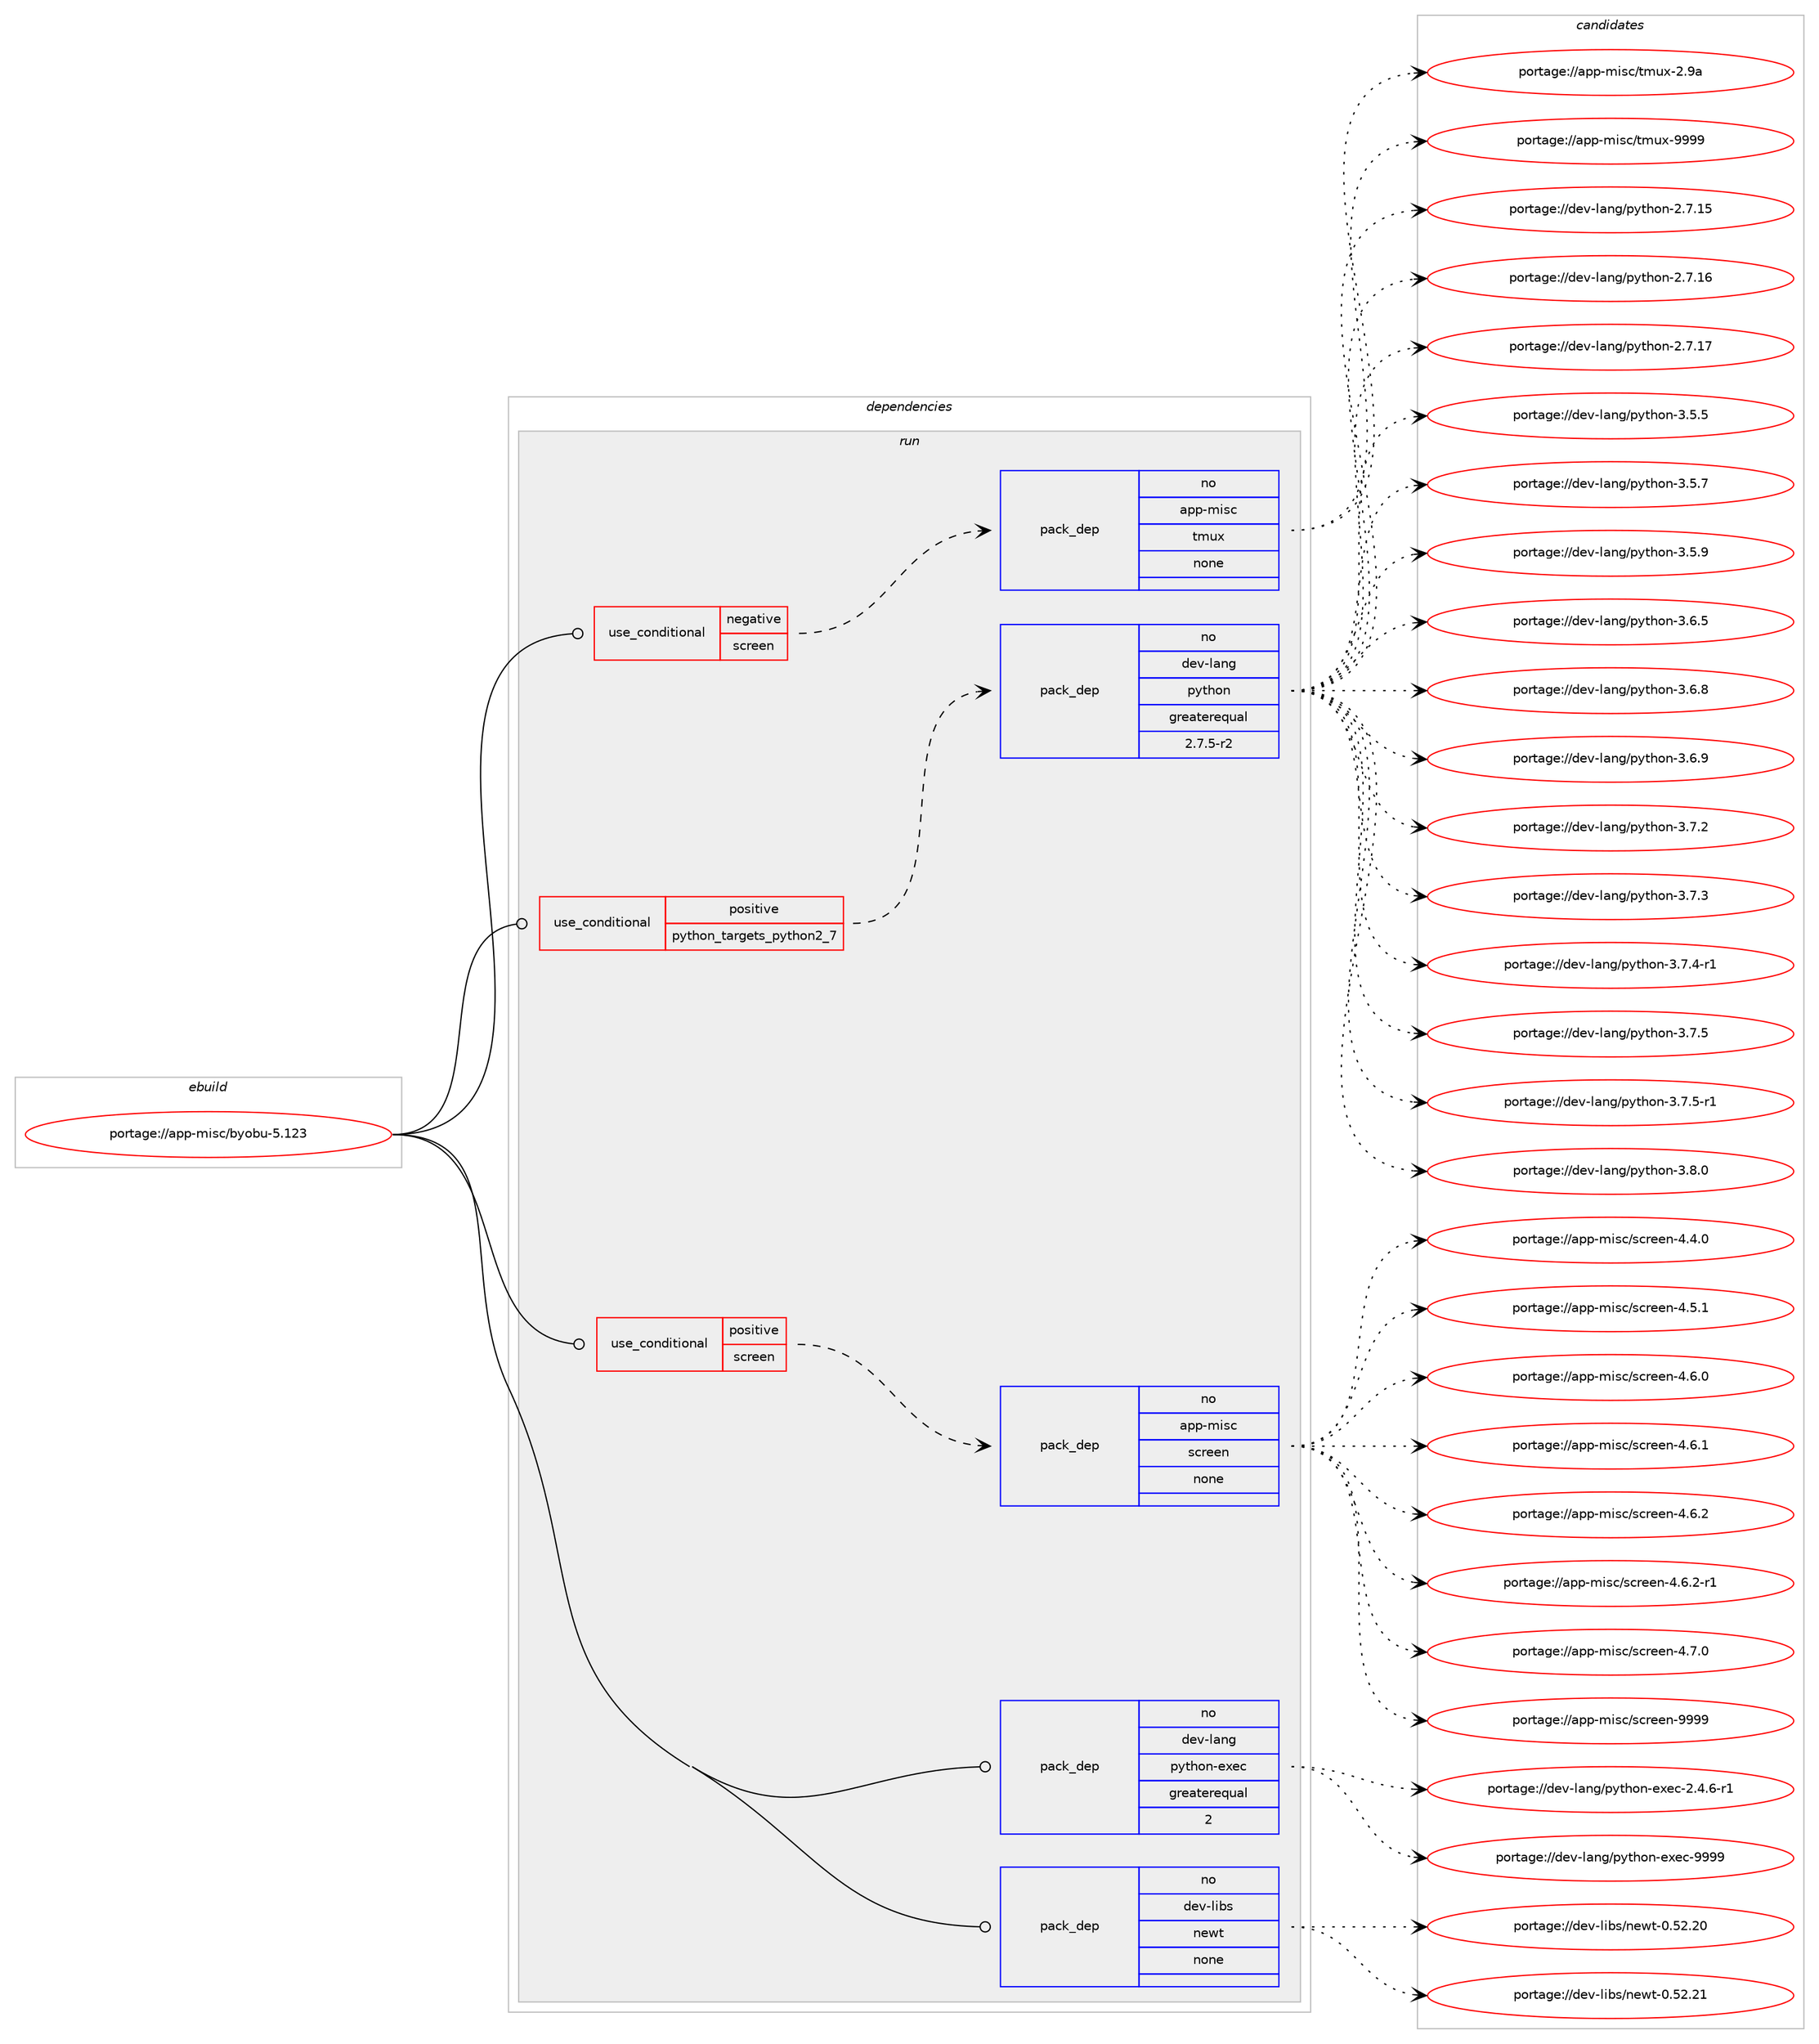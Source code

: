digraph prolog {

# *************
# Graph options
# *************

newrank=true;
concentrate=true;
compound=true;
graph [rankdir=LR,fontname=Helvetica,fontsize=10,ranksep=1.5];#, ranksep=2.5, nodesep=0.2];
edge  [arrowhead=vee];
node  [fontname=Helvetica,fontsize=10];

# **********
# The ebuild
# **********

subgraph cluster_leftcol {
color=gray;
rank=same;
label=<<i>ebuild</i>>;
id [label="portage://app-misc/byobu-5.123", color=red, width=4, href="../app-misc/byobu-5.123.svg"];
}

# ****************
# The dependencies
# ****************

subgraph cluster_midcol {
color=gray;
label=<<i>dependencies</i>>;
subgraph cluster_compile {
fillcolor="#eeeeee";
style=filled;
label=<<i>compile</i>>;
}
subgraph cluster_compileandrun {
fillcolor="#eeeeee";
style=filled;
label=<<i>compile and run</i>>;
}
subgraph cluster_run {
fillcolor="#eeeeee";
style=filled;
label=<<i>run</i>>;
subgraph cond8403 {
dependency33437 [label=<<TABLE BORDER="0" CELLBORDER="1" CELLSPACING="0" CELLPADDING="4"><TR><TD ROWSPAN="3" CELLPADDING="10">use_conditional</TD></TR><TR><TD>negative</TD></TR><TR><TD>screen</TD></TR></TABLE>>, shape=none, color=red];
subgraph pack24500 {
dependency33438 [label=<<TABLE BORDER="0" CELLBORDER="1" CELLSPACING="0" CELLPADDING="4" WIDTH="220"><TR><TD ROWSPAN="6" CELLPADDING="30">pack_dep</TD></TR><TR><TD WIDTH="110">no</TD></TR><TR><TD>app-misc</TD></TR><TR><TD>tmux</TD></TR><TR><TD>none</TD></TR><TR><TD></TD></TR></TABLE>>, shape=none, color=blue];
}
dependency33437:e -> dependency33438:w [weight=20,style="dashed",arrowhead="vee"];
}
id:e -> dependency33437:w [weight=20,style="solid",arrowhead="odot"];
subgraph cond8404 {
dependency33439 [label=<<TABLE BORDER="0" CELLBORDER="1" CELLSPACING="0" CELLPADDING="4"><TR><TD ROWSPAN="3" CELLPADDING="10">use_conditional</TD></TR><TR><TD>positive</TD></TR><TR><TD>python_targets_python2_7</TD></TR></TABLE>>, shape=none, color=red];
subgraph pack24501 {
dependency33440 [label=<<TABLE BORDER="0" CELLBORDER="1" CELLSPACING="0" CELLPADDING="4" WIDTH="220"><TR><TD ROWSPAN="6" CELLPADDING="30">pack_dep</TD></TR><TR><TD WIDTH="110">no</TD></TR><TR><TD>dev-lang</TD></TR><TR><TD>python</TD></TR><TR><TD>greaterequal</TD></TR><TR><TD>2.7.5-r2</TD></TR></TABLE>>, shape=none, color=blue];
}
dependency33439:e -> dependency33440:w [weight=20,style="dashed",arrowhead="vee"];
}
id:e -> dependency33439:w [weight=20,style="solid",arrowhead="odot"];
subgraph cond8405 {
dependency33441 [label=<<TABLE BORDER="0" CELLBORDER="1" CELLSPACING="0" CELLPADDING="4"><TR><TD ROWSPAN="3" CELLPADDING="10">use_conditional</TD></TR><TR><TD>positive</TD></TR><TR><TD>screen</TD></TR></TABLE>>, shape=none, color=red];
subgraph pack24502 {
dependency33442 [label=<<TABLE BORDER="0" CELLBORDER="1" CELLSPACING="0" CELLPADDING="4" WIDTH="220"><TR><TD ROWSPAN="6" CELLPADDING="30">pack_dep</TD></TR><TR><TD WIDTH="110">no</TD></TR><TR><TD>app-misc</TD></TR><TR><TD>screen</TD></TR><TR><TD>none</TD></TR><TR><TD></TD></TR></TABLE>>, shape=none, color=blue];
}
dependency33441:e -> dependency33442:w [weight=20,style="dashed",arrowhead="vee"];
}
id:e -> dependency33441:w [weight=20,style="solid",arrowhead="odot"];
subgraph pack24503 {
dependency33443 [label=<<TABLE BORDER="0" CELLBORDER="1" CELLSPACING="0" CELLPADDING="4" WIDTH="220"><TR><TD ROWSPAN="6" CELLPADDING="30">pack_dep</TD></TR><TR><TD WIDTH="110">no</TD></TR><TR><TD>dev-lang</TD></TR><TR><TD>python-exec</TD></TR><TR><TD>greaterequal</TD></TR><TR><TD>2</TD></TR></TABLE>>, shape=none, color=blue];
}
id:e -> dependency33443:w [weight=20,style="solid",arrowhead="odot"];
subgraph pack24504 {
dependency33444 [label=<<TABLE BORDER="0" CELLBORDER="1" CELLSPACING="0" CELLPADDING="4" WIDTH="220"><TR><TD ROWSPAN="6" CELLPADDING="30">pack_dep</TD></TR><TR><TD WIDTH="110">no</TD></TR><TR><TD>dev-libs</TD></TR><TR><TD>newt</TD></TR><TR><TD>none</TD></TR><TR><TD></TD></TR></TABLE>>, shape=none, color=blue];
}
id:e -> dependency33444:w [weight=20,style="solid",arrowhead="odot"];
}
}

# **************
# The candidates
# **************

subgraph cluster_choices {
rank=same;
color=gray;
label=<<i>candidates</i>>;

subgraph choice24500 {
color=black;
nodesep=1;
choiceportage971121124510910511599471161091171204550465797 [label="portage://app-misc/tmux-2.9a", color=red, width=4,href="../app-misc/tmux-2.9a.svg"];
choiceportage971121124510910511599471161091171204557575757 [label="portage://app-misc/tmux-9999", color=red, width=4,href="../app-misc/tmux-9999.svg"];
dependency33438:e -> choiceportage971121124510910511599471161091171204550465797:w [style=dotted,weight="100"];
dependency33438:e -> choiceportage971121124510910511599471161091171204557575757:w [style=dotted,weight="100"];
}
subgraph choice24501 {
color=black;
nodesep=1;
choiceportage10010111845108971101034711212111610411111045504655464953 [label="portage://dev-lang/python-2.7.15", color=red, width=4,href="../dev-lang/python-2.7.15.svg"];
choiceportage10010111845108971101034711212111610411111045504655464954 [label="portage://dev-lang/python-2.7.16", color=red, width=4,href="../dev-lang/python-2.7.16.svg"];
choiceportage10010111845108971101034711212111610411111045504655464955 [label="portage://dev-lang/python-2.7.17", color=red, width=4,href="../dev-lang/python-2.7.17.svg"];
choiceportage100101118451089711010347112121116104111110455146534653 [label="portage://dev-lang/python-3.5.5", color=red, width=4,href="../dev-lang/python-3.5.5.svg"];
choiceportage100101118451089711010347112121116104111110455146534655 [label="portage://dev-lang/python-3.5.7", color=red, width=4,href="../dev-lang/python-3.5.7.svg"];
choiceportage100101118451089711010347112121116104111110455146534657 [label="portage://dev-lang/python-3.5.9", color=red, width=4,href="../dev-lang/python-3.5.9.svg"];
choiceportage100101118451089711010347112121116104111110455146544653 [label="portage://dev-lang/python-3.6.5", color=red, width=4,href="../dev-lang/python-3.6.5.svg"];
choiceportage100101118451089711010347112121116104111110455146544656 [label="portage://dev-lang/python-3.6.8", color=red, width=4,href="../dev-lang/python-3.6.8.svg"];
choiceportage100101118451089711010347112121116104111110455146544657 [label="portage://dev-lang/python-3.6.9", color=red, width=4,href="../dev-lang/python-3.6.9.svg"];
choiceportage100101118451089711010347112121116104111110455146554650 [label="portage://dev-lang/python-3.7.2", color=red, width=4,href="../dev-lang/python-3.7.2.svg"];
choiceportage100101118451089711010347112121116104111110455146554651 [label="portage://dev-lang/python-3.7.3", color=red, width=4,href="../dev-lang/python-3.7.3.svg"];
choiceportage1001011184510897110103471121211161041111104551465546524511449 [label="portage://dev-lang/python-3.7.4-r1", color=red, width=4,href="../dev-lang/python-3.7.4-r1.svg"];
choiceportage100101118451089711010347112121116104111110455146554653 [label="portage://dev-lang/python-3.7.5", color=red, width=4,href="../dev-lang/python-3.7.5.svg"];
choiceportage1001011184510897110103471121211161041111104551465546534511449 [label="portage://dev-lang/python-3.7.5-r1", color=red, width=4,href="../dev-lang/python-3.7.5-r1.svg"];
choiceportage100101118451089711010347112121116104111110455146564648 [label="portage://dev-lang/python-3.8.0", color=red, width=4,href="../dev-lang/python-3.8.0.svg"];
dependency33440:e -> choiceportage10010111845108971101034711212111610411111045504655464953:w [style=dotted,weight="100"];
dependency33440:e -> choiceportage10010111845108971101034711212111610411111045504655464954:w [style=dotted,weight="100"];
dependency33440:e -> choiceportage10010111845108971101034711212111610411111045504655464955:w [style=dotted,weight="100"];
dependency33440:e -> choiceportage100101118451089711010347112121116104111110455146534653:w [style=dotted,weight="100"];
dependency33440:e -> choiceportage100101118451089711010347112121116104111110455146534655:w [style=dotted,weight="100"];
dependency33440:e -> choiceportage100101118451089711010347112121116104111110455146534657:w [style=dotted,weight="100"];
dependency33440:e -> choiceportage100101118451089711010347112121116104111110455146544653:w [style=dotted,weight="100"];
dependency33440:e -> choiceportage100101118451089711010347112121116104111110455146544656:w [style=dotted,weight="100"];
dependency33440:e -> choiceportage100101118451089711010347112121116104111110455146544657:w [style=dotted,weight="100"];
dependency33440:e -> choiceportage100101118451089711010347112121116104111110455146554650:w [style=dotted,weight="100"];
dependency33440:e -> choiceportage100101118451089711010347112121116104111110455146554651:w [style=dotted,weight="100"];
dependency33440:e -> choiceportage1001011184510897110103471121211161041111104551465546524511449:w [style=dotted,weight="100"];
dependency33440:e -> choiceportage100101118451089711010347112121116104111110455146554653:w [style=dotted,weight="100"];
dependency33440:e -> choiceportage1001011184510897110103471121211161041111104551465546534511449:w [style=dotted,weight="100"];
dependency33440:e -> choiceportage100101118451089711010347112121116104111110455146564648:w [style=dotted,weight="100"];
}
subgraph choice24502 {
color=black;
nodesep=1;
choiceportage9711211245109105115994711599114101101110455246524648 [label="portage://app-misc/screen-4.4.0", color=red, width=4,href="../app-misc/screen-4.4.0.svg"];
choiceportage9711211245109105115994711599114101101110455246534649 [label="portage://app-misc/screen-4.5.1", color=red, width=4,href="../app-misc/screen-4.5.1.svg"];
choiceportage9711211245109105115994711599114101101110455246544648 [label="portage://app-misc/screen-4.6.0", color=red, width=4,href="../app-misc/screen-4.6.0.svg"];
choiceportage9711211245109105115994711599114101101110455246544649 [label="portage://app-misc/screen-4.6.1", color=red, width=4,href="../app-misc/screen-4.6.1.svg"];
choiceportage9711211245109105115994711599114101101110455246544650 [label="portage://app-misc/screen-4.6.2", color=red, width=4,href="../app-misc/screen-4.6.2.svg"];
choiceportage97112112451091051159947115991141011011104552465446504511449 [label="portage://app-misc/screen-4.6.2-r1", color=red, width=4,href="../app-misc/screen-4.6.2-r1.svg"];
choiceportage9711211245109105115994711599114101101110455246554648 [label="portage://app-misc/screen-4.7.0", color=red, width=4,href="../app-misc/screen-4.7.0.svg"];
choiceportage97112112451091051159947115991141011011104557575757 [label="portage://app-misc/screen-9999", color=red, width=4,href="../app-misc/screen-9999.svg"];
dependency33442:e -> choiceportage9711211245109105115994711599114101101110455246524648:w [style=dotted,weight="100"];
dependency33442:e -> choiceportage9711211245109105115994711599114101101110455246534649:w [style=dotted,weight="100"];
dependency33442:e -> choiceportage9711211245109105115994711599114101101110455246544648:w [style=dotted,weight="100"];
dependency33442:e -> choiceportage9711211245109105115994711599114101101110455246544649:w [style=dotted,weight="100"];
dependency33442:e -> choiceportage9711211245109105115994711599114101101110455246544650:w [style=dotted,weight="100"];
dependency33442:e -> choiceportage97112112451091051159947115991141011011104552465446504511449:w [style=dotted,weight="100"];
dependency33442:e -> choiceportage9711211245109105115994711599114101101110455246554648:w [style=dotted,weight="100"];
dependency33442:e -> choiceportage97112112451091051159947115991141011011104557575757:w [style=dotted,weight="100"];
}
subgraph choice24503 {
color=black;
nodesep=1;
choiceportage10010111845108971101034711212111610411111045101120101994550465246544511449 [label="portage://dev-lang/python-exec-2.4.6-r1", color=red, width=4,href="../dev-lang/python-exec-2.4.6-r1.svg"];
choiceportage10010111845108971101034711212111610411111045101120101994557575757 [label="portage://dev-lang/python-exec-9999", color=red, width=4,href="../dev-lang/python-exec-9999.svg"];
dependency33443:e -> choiceportage10010111845108971101034711212111610411111045101120101994550465246544511449:w [style=dotted,weight="100"];
dependency33443:e -> choiceportage10010111845108971101034711212111610411111045101120101994557575757:w [style=dotted,weight="100"];
}
subgraph choice24504 {
color=black;
nodesep=1;
choiceportage1001011184510810598115471101011191164548465350465048 [label="portage://dev-libs/newt-0.52.20", color=red, width=4,href="../dev-libs/newt-0.52.20.svg"];
choiceportage1001011184510810598115471101011191164548465350465049 [label="portage://dev-libs/newt-0.52.21", color=red, width=4,href="../dev-libs/newt-0.52.21.svg"];
dependency33444:e -> choiceportage1001011184510810598115471101011191164548465350465048:w [style=dotted,weight="100"];
dependency33444:e -> choiceportage1001011184510810598115471101011191164548465350465049:w [style=dotted,weight="100"];
}
}

}
